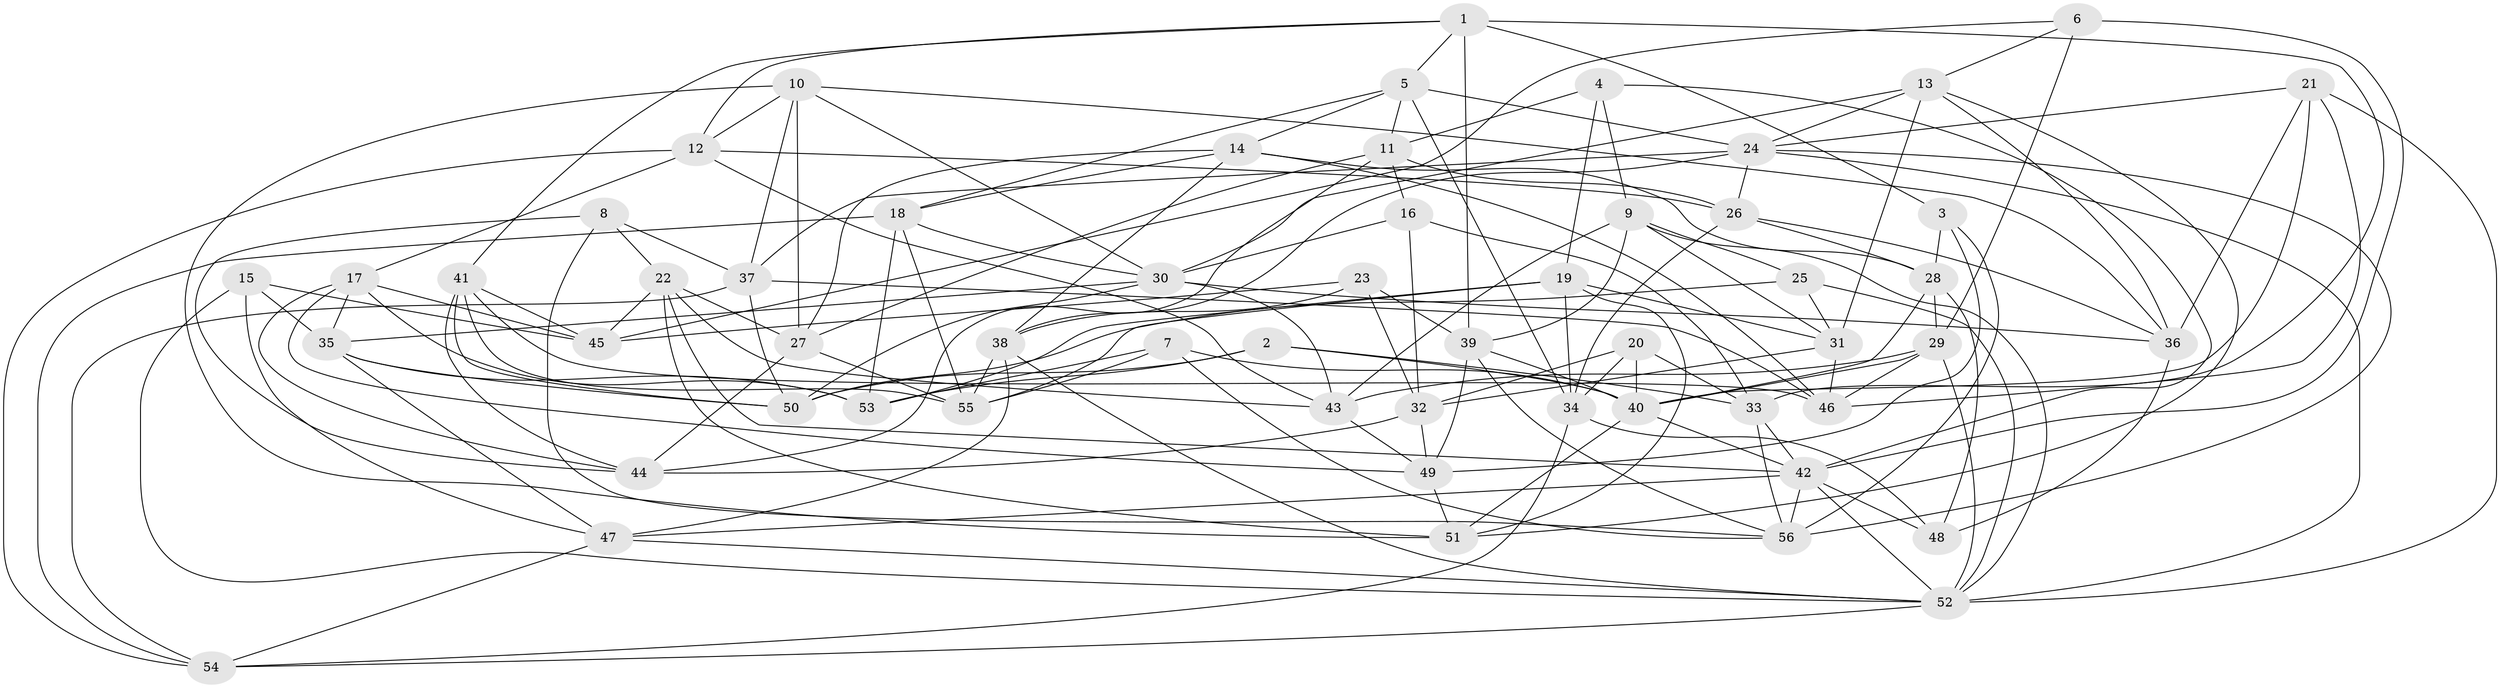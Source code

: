 // original degree distribution, {4: 1.0}
// Generated by graph-tools (version 1.1) at 2025/50/03/09/25 03:50:47]
// undirected, 56 vertices, 163 edges
graph export_dot {
graph [start="1"]
  node [color=gray90,style=filled];
  1;
  2;
  3;
  4;
  5;
  6;
  7;
  8;
  9;
  10;
  11;
  12;
  13;
  14;
  15;
  16;
  17;
  18;
  19;
  20;
  21;
  22;
  23;
  24;
  25;
  26;
  27;
  28;
  29;
  30;
  31;
  32;
  33;
  34;
  35;
  36;
  37;
  38;
  39;
  40;
  41;
  42;
  43;
  44;
  45;
  46;
  47;
  48;
  49;
  50;
  51;
  52;
  53;
  54;
  55;
  56;
  1 -- 3 [weight=1.0];
  1 -- 5 [weight=1.0];
  1 -- 12 [weight=1.0];
  1 -- 33 [weight=1.0];
  1 -- 39 [weight=1.0];
  1 -- 41 [weight=1.0];
  2 -- 33 [weight=1.0];
  2 -- 40 [weight=1.0];
  2 -- 50 [weight=1.0];
  2 -- 53 [weight=1.0];
  3 -- 28 [weight=1.0];
  3 -- 49 [weight=1.0];
  3 -- 56 [weight=1.0];
  4 -- 9 [weight=1.0];
  4 -- 11 [weight=1.0];
  4 -- 19 [weight=1.0];
  4 -- 42 [weight=1.0];
  5 -- 11 [weight=1.0];
  5 -- 14 [weight=1.0];
  5 -- 18 [weight=1.0];
  5 -- 24 [weight=1.0];
  5 -- 34 [weight=1.0];
  6 -- 13 [weight=1.0];
  6 -- 29 [weight=1.0];
  6 -- 42 [weight=1.0];
  6 -- 45 [weight=1.0];
  7 -- 40 [weight=1.0];
  7 -- 53 [weight=1.0];
  7 -- 55 [weight=1.0];
  7 -- 56 [weight=1.0];
  8 -- 22 [weight=1.0];
  8 -- 37 [weight=1.0];
  8 -- 44 [weight=1.0];
  8 -- 56 [weight=1.0];
  9 -- 25 [weight=1.0];
  9 -- 31 [weight=1.0];
  9 -- 39 [weight=1.0];
  9 -- 43 [weight=1.0];
  9 -- 52 [weight=1.0];
  10 -- 12 [weight=1.0];
  10 -- 27 [weight=1.0];
  10 -- 30 [weight=1.0];
  10 -- 36 [weight=1.0];
  10 -- 37 [weight=1.0];
  10 -- 51 [weight=1.0];
  11 -- 16 [weight=1.0];
  11 -- 26 [weight=1.0];
  11 -- 27 [weight=1.0];
  11 -- 44 [weight=1.0];
  12 -- 17 [weight=1.0];
  12 -- 26 [weight=1.0];
  12 -- 43 [weight=1.0];
  12 -- 54 [weight=1.0];
  13 -- 24 [weight=1.0];
  13 -- 30 [weight=1.0];
  13 -- 31 [weight=1.0];
  13 -- 36 [weight=1.0];
  13 -- 51 [weight=1.0];
  14 -- 18 [weight=1.0];
  14 -- 27 [weight=1.0];
  14 -- 28 [weight=1.0];
  14 -- 38 [weight=1.0];
  14 -- 46 [weight=1.0];
  15 -- 35 [weight=1.0];
  15 -- 45 [weight=1.0];
  15 -- 47 [weight=1.0];
  15 -- 52 [weight=1.0];
  16 -- 30 [weight=1.0];
  16 -- 32 [weight=1.0];
  16 -- 33 [weight=1.0];
  17 -- 35 [weight=1.0];
  17 -- 44 [weight=1.0];
  17 -- 45 [weight=1.0];
  17 -- 49 [weight=1.0];
  17 -- 53 [weight=1.0];
  18 -- 30 [weight=1.0];
  18 -- 53 [weight=1.0];
  18 -- 54 [weight=1.0];
  18 -- 55 [weight=1.0];
  19 -- 31 [weight=1.0];
  19 -- 34 [weight=1.0];
  19 -- 51 [weight=1.0];
  19 -- 53 [weight=1.0];
  19 -- 55 [weight=1.0];
  20 -- 32 [weight=1.0];
  20 -- 33 [weight=1.0];
  20 -- 34 [weight=1.0];
  20 -- 40 [weight=1.0];
  21 -- 24 [weight=1.0];
  21 -- 36 [weight=1.0];
  21 -- 40 [weight=2.0];
  21 -- 46 [weight=1.0];
  21 -- 52 [weight=1.0];
  22 -- 27 [weight=1.0];
  22 -- 42 [weight=1.0];
  22 -- 43 [weight=1.0];
  22 -- 45 [weight=1.0];
  22 -- 51 [weight=1.0];
  23 -- 32 [weight=1.0];
  23 -- 38 [weight=1.0];
  23 -- 39 [weight=1.0];
  23 -- 45 [weight=1.0];
  24 -- 26 [weight=1.0];
  24 -- 37 [weight=1.0];
  24 -- 38 [weight=1.0];
  24 -- 52 [weight=1.0];
  24 -- 56 [weight=1.0];
  25 -- 31 [weight=1.0];
  25 -- 50 [weight=1.0];
  25 -- 52 [weight=1.0];
  26 -- 28 [weight=1.0];
  26 -- 34 [weight=1.0];
  26 -- 36 [weight=1.0];
  27 -- 44 [weight=1.0];
  27 -- 55 [weight=1.0];
  28 -- 29 [weight=1.0];
  28 -- 40 [weight=1.0];
  28 -- 48 [weight=1.0];
  29 -- 40 [weight=1.0];
  29 -- 43 [weight=1.0];
  29 -- 46 [weight=1.0];
  29 -- 52 [weight=1.0];
  30 -- 35 [weight=1.0];
  30 -- 36 [weight=1.0];
  30 -- 43 [weight=1.0];
  30 -- 50 [weight=1.0];
  31 -- 32 [weight=1.0];
  31 -- 46 [weight=1.0];
  32 -- 44 [weight=1.0];
  32 -- 49 [weight=1.0];
  33 -- 42 [weight=1.0];
  33 -- 56 [weight=1.0];
  34 -- 48 [weight=1.0];
  34 -- 54 [weight=1.0];
  35 -- 47 [weight=1.0];
  35 -- 50 [weight=1.0];
  35 -- 53 [weight=1.0];
  36 -- 48 [weight=1.0];
  37 -- 46 [weight=1.0];
  37 -- 50 [weight=1.0];
  37 -- 54 [weight=1.0];
  38 -- 47 [weight=1.0];
  38 -- 52 [weight=1.0];
  38 -- 55 [weight=1.0];
  39 -- 40 [weight=1.0];
  39 -- 49 [weight=1.0];
  39 -- 56 [weight=1.0];
  40 -- 42 [weight=1.0];
  40 -- 51 [weight=1.0];
  41 -- 44 [weight=1.0];
  41 -- 45 [weight=1.0];
  41 -- 46 [weight=1.0];
  41 -- 50 [weight=1.0];
  41 -- 55 [weight=1.0];
  42 -- 47 [weight=1.0];
  42 -- 48 [weight=1.0];
  42 -- 52 [weight=1.0];
  42 -- 56 [weight=2.0];
  43 -- 49 [weight=1.0];
  47 -- 52 [weight=1.0];
  47 -- 54 [weight=1.0];
  49 -- 51 [weight=1.0];
  52 -- 54 [weight=1.0];
}
